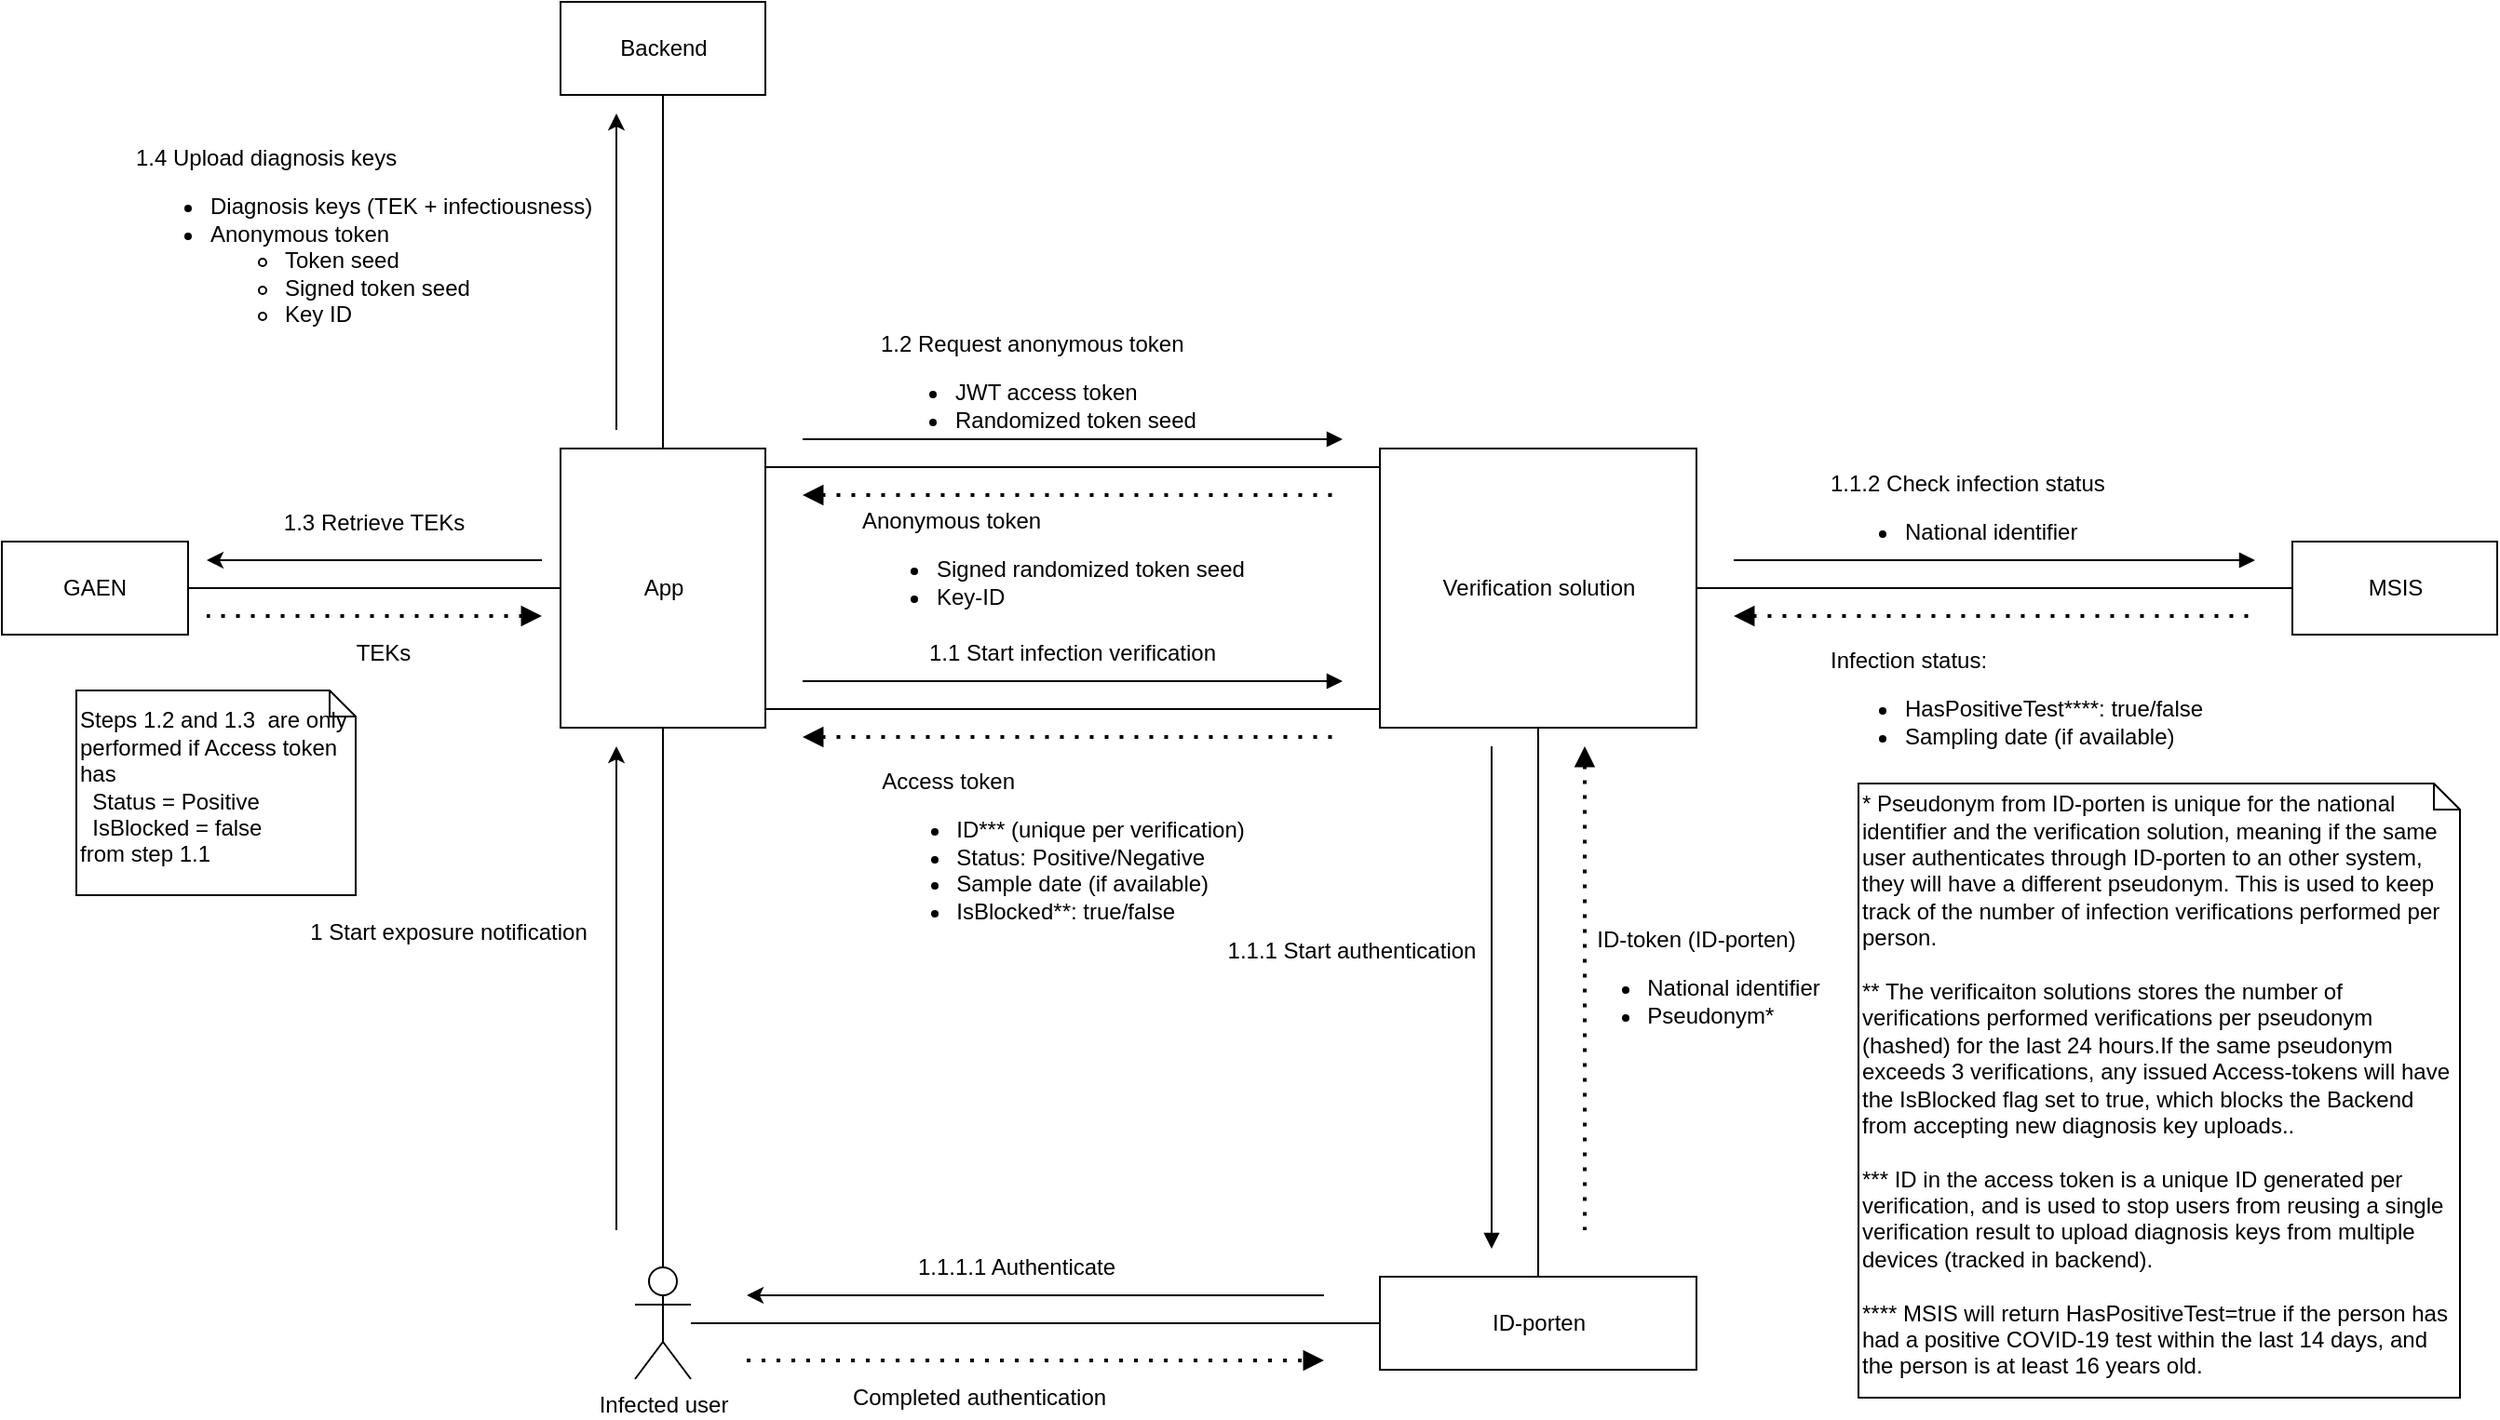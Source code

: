 <mxfile version="14.1.8" type="device"><diagram name="Page-1" id="929967ad-93f9-6ef4-fab6-5d389245f69c"><mxGraphModel dx="2839.5" dy="806" grid="1" gridSize="10" guides="1" tooltips="1" connect="1" arrows="1" fold="1" page="1" pageScale="1.5" pageWidth="1169" pageHeight="826" background="none" math="0" shadow="0"><root><mxCell id="0" style=";html=1;"/><mxCell id="1" style=";html=1;" parent="0"/><mxCell id="BOtC57Cq242VyE_CWQCi-8" style="edgeStyle=orthogonalEdgeStyle;rounded=0;orthogonalLoop=1;jettySize=auto;html=1;entryX=0;entryY=0.5;entryDx=0;entryDy=0;endArrow=none;endFill=0;" parent="1" edge="1"><mxGeometry relative="1" as="geometry"><mxPoint x="190" y="610" as="sourcePoint"/><mxPoint x="520" y="610" as="targetPoint"/></mxGeometry></mxCell><mxCell id="BOtC57Cq242VyE_CWQCi-28" style="edgeStyle=orthogonalEdgeStyle;rounded=0;orthogonalLoop=1;jettySize=auto;html=1;entryX=0.5;entryY=1;entryDx=0;entryDy=0;startArrow=none;startFill=0;endArrow=none;endFill=0;" parent="1" source="BOtC57Cq242VyE_CWQCi-1" target="BOtC57Cq242VyE_CWQCi-12" edge="1"><mxGeometry relative="1" as="geometry"/></mxCell><mxCell id="BOtC57Cq242VyE_CWQCi-43" style="edgeStyle=orthogonalEdgeStyle;rounded=0;orthogonalLoop=1;jettySize=auto;html=1;entryX=1;entryY=0.5;entryDx=0;entryDy=0;startArrow=none;startFill=0;endArrow=none;endFill=0;" parent="1" source="BOtC57Cq242VyE_CWQCi-1" target="BOtC57Cq242VyE_CWQCi-42" edge="1"><mxGeometry relative="1" as="geometry"/></mxCell><mxCell id="BOtC57Cq242VyE_CWQCi-1" value="App" style="html=1;" parent="1" vertex="1"><mxGeometry x="80" y="470" width="110" height="150" as="geometry"/></mxCell><mxCell id="BOtC57Cq242VyE_CWQCi-9" style="edgeStyle=orthogonalEdgeStyle;rounded=0;orthogonalLoop=1;jettySize=auto;html=1;endArrow=none;endFill=0;" parent="1" source="BOtC57Cq242VyE_CWQCi-4" target="BOtC57Cq242VyE_CWQCi-6" edge="1"><mxGeometry relative="1" as="geometry"/></mxCell><mxCell id="BOtC57Cq242VyE_CWQCi-11" style="edgeStyle=orthogonalEdgeStyle;rounded=0;orthogonalLoop=1;jettySize=auto;html=1;endArrow=none;endFill=0;" parent="1" source="BOtC57Cq242VyE_CWQCi-4" target="BOtC57Cq242VyE_CWQCi-10" edge="1"><mxGeometry relative="1" as="geometry"/></mxCell><mxCell id="BOtC57Cq242VyE_CWQCi-4" value="Verification solution" style="html=1;" parent="1" vertex="1"><mxGeometry x="520" y="470" width="170" height="150" as="geometry"/></mxCell><mxCell id="BOtC57Cq242VyE_CWQCi-23" style="edgeStyle=orthogonalEdgeStyle;rounded=0;orthogonalLoop=1;jettySize=auto;html=1;startArrow=none;startFill=0;endArrow=none;endFill=0;" parent="1" source="BOtC57Cq242VyE_CWQCi-5" target="BOtC57Cq242VyE_CWQCi-10" edge="1"><mxGeometry relative="1" as="geometry"/></mxCell><mxCell id="BOtC57Cq242VyE_CWQCi-25" style="edgeStyle=orthogonalEdgeStyle;rounded=0;orthogonalLoop=1;jettySize=auto;html=1;startArrow=none;startFill=0;endArrow=none;endFill=0;" parent="1" source="BOtC57Cq242VyE_CWQCi-5" target="BOtC57Cq242VyE_CWQCi-1" edge="1"><mxGeometry relative="1" as="geometry"/></mxCell><mxCell id="BOtC57Cq242VyE_CWQCi-5" value="Infected user" style="shape=umlActor;verticalLabelPosition=bottom;verticalAlign=top;html=1;" parent="1" vertex="1"><mxGeometry x="120" y="910" width="30" height="60" as="geometry"/></mxCell><mxCell id="BOtC57Cq242VyE_CWQCi-6" value="MSIS" style="html=1;" parent="1" vertex="1"><mxGeometry x="1010" y="520" width="110" height="50" as="geometry"/></mxCell><mxCell id="BOtC57Cq242VyE_CWQCi-10" value="ID-porten" style="html=1;" parent="1" vertex="1"><mxGeometry x="520" y="915" width="170" height="50" as="geometry"/></mxCell><mxCell id="BOtC57Cq242VyE_CWQCi-12" value="Backend" style="html=1;" parent="1" vertex="1"><mxGeometry x="80" y="230" width="110" height="50" as="geometry"/></mxCell><mxCell id="BOtC57Cq242VyE_CWQCi-13" value="" style="endArrow=block;html=1;endFill=1;" parent="1" edge="1"><mxGeometry width="50" height="50" relative="1" as="geometry"><mxPoint x="710" y="530" as="sourcePoint"/><mxPoint x="990" y="530" as="targetPoint"/></mxGeometry></mxCell><mxCell id="BOtC57Cq242VyE_CWQCi-17" value="" style="endArrow=none;dashed=1;html=1;dashPattern=1 3;strokeWidth=2;endFill=0;startArrow=block;startFill=1;" parent="1" edge="1"><mxGeometry width="50" height="50" relative="1" as="geometry"><mxPoint x="710" y="560" as="sourcePoint"/><mxPoint x="990" y="560" as="targetPoint"/></mxGeometry></mxCell><mxCell id="BOtC57Cq242VyE_CWQCi-18" value="" style="endArrow=none;dashed=1;html=1;dashPattern=1 3;strokeWidth=2;endFill=0;startArrow=block;startFill=1;" parent="1" edge="1"><mxGeometry width="50" height="50" relative="1" as="geometry"><mxPoint x="630" y="630" as="sourcePoint"/><mxPoint x="630" y="890" as="targetPoint"/></mxGeometry></mxCell><mxCell id="BOtC57Cq242VyE_CWQCi-19" value="" style="endArrow=block;html=1;endFill=1;" parent="1" edge="1"><mxGeometry width="50" height="50" relative="1" as="geometry"><mxPoint x="580" y="630" as="sourcePoint"/><mxPoint x="580" y="900" as="targetPoint"/></mxGeometry></mxCell><mxCell id="BOtC57Cq242VyE_CWQCi-20" value="ID-token (ID-porten)&lt;br&gt;&lt;div style=&quot;text-align: left&quot;&gt;&lt;ul&gt;&lt;li&gt;National identifier&lt;/li&gt;&lt;li&gt;Pseudonym*&lt;/li&gt;&lt;/ul&gt;&lt;/div&gt;" style="text;html=1;strokeColor=none;fillColor=none;align=center;verticalAlign=top;whiteSpace=wrap;rounded=0;" parent="1" vertex="1"><mxGeometry x="620" y="720" width="140" height="60" as="geometry"/></mxCell><mxCell id="BOtC57Cq242VyE_CWQCi-21" value="Infection status:&lt;br&gt;&lt;ul&gt;&lt;li&gt;HasPositiveTest****: true/false&lt;/li&gt;&lt;li&gt;Sampling date (if available)&lt;/li&gt;&lt;/ul&gt;" style="text;html=1;strokeColor=none;fillColor=none;align=left;verticalAlign=top;whiteSpace=wrap;rounded=0;" parent="1" vertex="1"><mxGeometry x="760" y="570" width="210" height="90" as="geometry"/></mxCell><mxCell id="BOtC57Cq242VyE_CWQCi-22" value="1.1.2 Check infection status&lt;br&gt;&lt;ul&gt;&lt;li&gt;National identifier&lt;/li&gt;&lt;/ul&gt;" style="text;html=1;strokeColor=none;fillColor=none;align=left;verticalAlign=top;whiteSpace=wrap;rounded=0;" parent="1" vertex="1"><mxGeometry x="760" y="475" width="200" height="70" as="geometry"/></mxCell><mxCell id="BOtC57Cq242VyE_CWQCi-26" value="" style="endArrow=classic;html=1;" parent="1" edge="1"><mxGeometry width="50" height="50" relative="1" as="geometry"><mxPoint x="490" y="925" as="sourcePoint"/><mxPoint x="180" y="925" as="targetPoint"/></mxGeometry></mxCell><mxCell id="BOtC57Cq242VyE_CWQCi-27" value="" style="endArrow=block;dashed=1;html=1;dashPattern=1 3;strokeWidth=2;endFill=1;" parent="1" edge="1"><mxGeometry width="50" height="50" relative="1" as="geometry"><mxPoint x="180" y="960" as="sourcePoint"/><mxPoint x="490" y="960" as="targetPoint"/></mxGeometry></mxCell><mxCell id="BOtC57Cq242VyE_CWQCi-29" value="1.1.1 Start authentication" style="text;html=1;strokeColor=none;fillColor=none;align=center;verticalAlign=middle;whiteSpace=wrap;rounded=0;" parent="1" vertex="1"><mxGeometry x="420" y="730" width="170" height="20" as="geometry"/></mxCell><mxCell id="BOtC57Cq242VyE_CWQCi-30" value="" style="endArrow=classic;html=1;" parent="1" edge="1"><mxGeometry width="50" height="50" relative="1" as="geometry"><mxPoint x="110" y="890" as="sourcePoint"/><mxPoint x="110" y="630" as="targetPoint"/></mxGeometry></mxCell><mxCell id="BOtC57Cq242VyE_CWQCi-31" value="" style="endArrow=none;dashed=1;html=1;dashPattern=1 3;strokeWidth=2;endFill=0;startArrow=block;startFill=1;" parent="1" edge="1"><mxGeometry width="50" height="50" relative="1" as="geometry"><mxPoint x="210" y="625" as="sourcePoint"/><mxPoint x="500" y="625" as="targetPoint"/></mxGeometry></mxCell><mxCell id="BOtC57Cq242VyE_CWQCi-32" value="&lt;div style=&quot;text-align: left&quot;&gt;&lt;span&gt;Access token&lt;/span&gt;&lt;/div&gt;&lt;div style=&quot;text-align: left&quot;&gt;&lt;ul&gt;&lt;li&gt;ID*** (unique per verification)&lt;/li&gt;&lt;li&gt;Status: Positive/Negative&lt;/li&gt;&lt;li&gt;Sample date (if available)&lt;/li&gt;&lt;li&gt;IsBlocked**: true/false&lt;/li&gt;&lt;/ul&gt;&lt;/div&gt;" style="text;html=1;strokeColor=none;fillColor=none;align=center;verticalAlign=top;whiteSpace=wrap;rounded=0;" parent="1" vertex="1"><mxGeometry x="220" y="635" width="260" height="100" as="geometry"/></mxCell><mxCell id="BOtC57Cq242VyE_CWQCi-33" value="1.1 Start infection verification" style="text;html=1;strokeColor=none;fillColor=none;align=center;verticalAlign=middle;whiteSpace=wrap;rounded=0;" parent="1" vertex="1"><mxGeometry x="270" y="570" width="170" height="20" as="geometry"/></mxCell><mxCell id="BOtC57Cq242VyE_CWQCi-37" value="1 Start exposure notification" style="text;html=1;strokeColor=none;fillColor=none;align=center;verticalAlign=middle;whiteSpace=wrap;rounded=0;" parent="1" vertex="1"><mxGeometry x="-60" y="720" width="160" height="20" as="geometry"/></mxCell><mxCell id="BOtC57Cq242VyE_CWQCi-38" value="" style="endArrow=classic;html=1;" parent="1" edge="1"><mxGeometry width="50" height="50" relative="1" as="geometry"><mxPoint x="110" y="460" as="sourcePoint"/><mxPoint x="110" y="290" as="targetPoint"/></mxGeometry></mxCell><mxCell id="BOtC57Cq242VyE_CWQCi-39" value="1.1.1.1 Authenticate" style="text;html=1;strokeColor=none;fillColor=none;align=center;verticalAlign=middle;whiteSpace=wrap;rounded=0;" parent="1" vertex="1"><mxGeometry x="240" y="900" width="170" height="20" as="geometry"/></mxCell><mxCell id="BOtC57Cq242VyE_CWQCi-40" value="Completed authentication" style="text;html=1;strokeColor=none;fillColor=none;align=center;verticalAlign=middle;whiteSpace=wrap;rounded=0;" parent="1" vertex="1"><mxGeometry x="220" y="970" width="170" height="20" as="geometry"/></mxCell><mxCell id="BOtC57Cq242VyE_CWQCi-41" value="1.4 Upload diagnosis keys&lt;br&gt;&lt;ul&gt;&lt;li&gt;Diagnosis keys (TEK + infectiousness)&lt;/li&gt;&lt;li&gt;Anonymous token&lt;/li&gt;&lt;ul&gt;&lt;li&gt;Token seed&lt;/li&gt;&lt;li&gt;Signed token seed&lt;/li&gt;&lt;li&gt;Key ID&lt;/li&gt;&lt;/ul&gt;&lt;/ul&gt;" style="text;html=1;strokeColor=none;fillColor=none;align=left;verticalAlign=top;whiteSpace=wrap;rounded=0;" parent="1" vertex="1"><mxGeometry x="-150" y="300" width="260" height="100" as="geometry"/></mxCell><mxCell id="BOtC57Cq242VyE_CWQCi-42" value="GAEN" style="rounded=0;whiteSpace=wrap;html=1;align=center;" parent="1" vertex="1"><mxGeometry x="-220" y="520" width="100" height="50" as="geometry"/></mxCell><mxCell id="BOtC57Cq242VyE_CWQCi-44" value="1.3 Retrieve TEKs" style="text;html=1;strokeColor=none;fillColor=none;align=center;verticalAlign=middle;whiteSpace=wrap;rounded=0;" parent="1" vertex="1"><mxGeometry x="-100" y="500" width="160" height="20" as="geometry"/></mxCell><mxCell id="BOtC57Cq242VyE_CWQCi-45" value="" style="endArrow=classic;html=1;" parent="1" edge="1"><mxGeometry width="50" height="50" relative="1" as="geometry"><mxPoint x="70" y="530" as="sourcePoint"/><mxPoint x="-110" y="530" as="targetPoint"/></mxGeometry></mxCell><mxCell id="BOtC57Cq242VyE_CWQCi-46" value="" style="endArrow=none;dashed=1;html=1;dashPattern=1 3;strokeWidth=2;endFill=0;startArrow=block;startFill=1;" parent="1" edge="1"><mxGeometry width="50" height="50" relative="1" as="geometry"><mxPoint x="70" y="560" as="sourcePoint"/><mxPoint x="-110" y="560" as="targetPoint"/></mxGeometry></mxCell><mxCell id="BOtC57Cq242VyE_CWQCi-47" value="TEKs" style="text;html=1;strokeColor=none;fillColor=none;align=center;verticalAlign=middle;whiteSpace=wrap;rounded=0;" parent="1" vertex="1"><mxGeometry x="-80" y="570" width="130" height="20" as="geometry"/></mxCell><mxCell id="BOtC57Cq242VyE_CWQCi-48" value="Steps 1.2 and 1.3&amp;nbsp; are only performed if Access token has&lt;br&gt;&amp;nbsp; Status = Positive&lt;br&gt;&amp;nbsp; IsBlocked = false&lt;br&gt;from step 1.1" style="shape=note;whiteSpace=wrap;html=1;size=14;verticalAlign=middle;align=left;spacingTop=-6;" parent="1" vertex="1"><mxGeometry x="-180" y="600" width="150" height="110" as="geometry"/></mxCell><mxCell id="BOtC57Cq242VyE_CWQCi-49" value="* Pseudonym from ID-porten is unique for the national identifier and the verification solution, meaning if the same user authenticates through ID-porten to an other system, they will have a different pseudonym. This is used to keep track of the number of infection verifications performed per person.&lt;br&gt;&lt;br&gt;** The verificaiton solutions stores the number of verifications performed verifications per pseudonym (hashed) for the last 24 hours.If the same pseudonym exceeds 3 verifications, any issued Access-tokens will have the IsBlocked flag set to true, which blocks the Backend from accepting new diagnosis key uploads..&lt;br&gt;&lt;br&gt;*** ID in the access token is a unique ID generated per verification, and is used to stop users from reusing a single verification result to upload diagnosis keys from multiple devices (tracked in backend).&lt;br&gt;&lt;br&gt;**** MSIS will return HasPositiveTest=true if the person has had a positive COVID-19 test within the last 14 days, and the person is at least 16 years old." style="shape=note;whiteSpace=wrap;html=1;size=14;verticalAlign=middle;align=left;spacingTop=-6;" parent="1" vertex="1"><mxGeometry x="777" y="650" width="323" height="330" as="geometry"/></mxCell><mxCell id="RZafGQY0A2m3KU5rngVi-1" value="" style="endArrow=block;html=1;endFill=1;" edge="1" parent="1"><mxGeometry width="50" height="50" relative="1" as="geometry"><mxPoint x="210" y="595" as="sourcePoint"/><mxPoint x="500" y="595" as="targetPoint"/></mxGeometry></mxCell><mxCell id="RZafGQY0A2m3KU5rngVi-5" style="edgeStyle=orthogonalEdgeStyle;rounded=0;orthogonalLoop=1;jettySize=auto;html=1;entryX=0;entryY=0.5;entryDx=0;entryDy=0;endArrow=none;endFill=0;" edge="1" parent="1"><mxGeometry relative="1" as="geometry"><mxPoint x="190" y="480" as="sourcePoint"/><mxPoint x="520" y="480" as="targetPoint"/></mxGeometry></mxCell><mxCell id="RZafGQY0A2m3KU5rngVi-6" value="" style="endArrow=none;dashed=1;html=1;dashPattern=1 3;strokeWidth=2;endFill=0;startArrow=block;startFill=1;" edge="1" parent="1"><mxGeometry width="50" height="50" relative="1" as="geometry"><mxPoint x="210" y="495" as="sourcePoint"/><mxPoint x="500" y="495" as="targetPoint"/></mxGeometry></mxCell><mxCell id="RZafGQY0A2m3KU5rngVi-7" value="&lt;div&gt;Anonymous token&lt;/div&gt;&lt;div&gt;&lt;ul&gt;&lt;li&gt;Signed randomized token seed&lt;/li&gt;&lt;li&gt;Key-ID&lt;/li&gt;&lt;/ul&gt;&lt;/div&gt;" style="text;html=1;strokeColor=none;fillColor=none;align=left;verticalAlign=top;whiteSpace=wrap;rounded=0;" vertex="1" parent="1"><mxGeometry x="240" y="495" width="220" height="50" as="geometry"/></mxCell><mxCell id="RZafGQY0A2m3KU5rngVi-8" value="1.2 Request anonymous token&lt;br&gt;&lt;ul&gt;&lt;li&gt;JWT access token&lt;/li&gt;&lt;li&gt;Randomized token seed&lt;/li&gt;&lt;/ul&gt;" style="text;html=1;strokeColor=none;fillColor=none;align=left;verticalAlign=middle;whiteSpace=wrap;rounded=0;" vertex="1" parent="1"><mxGeometry x="250" y="405" width="210" height="70" as="geometry"/></mxCell><mxCell id="RZafGQY0A2m3KU5rngVi-9" value="" style="endArrow=block;html=1;endFill=1;" edge="1" parent="1"><mxGeometry width="50" height="50" relative="1" as="geometry"><mxPoint x="210" y="465" as="sourcePoint"/><mxPoint x="500" y="465" as="targetPoint"/></mxGeometry></mxCell></root></mxGraphModel></diagram></mxfile>